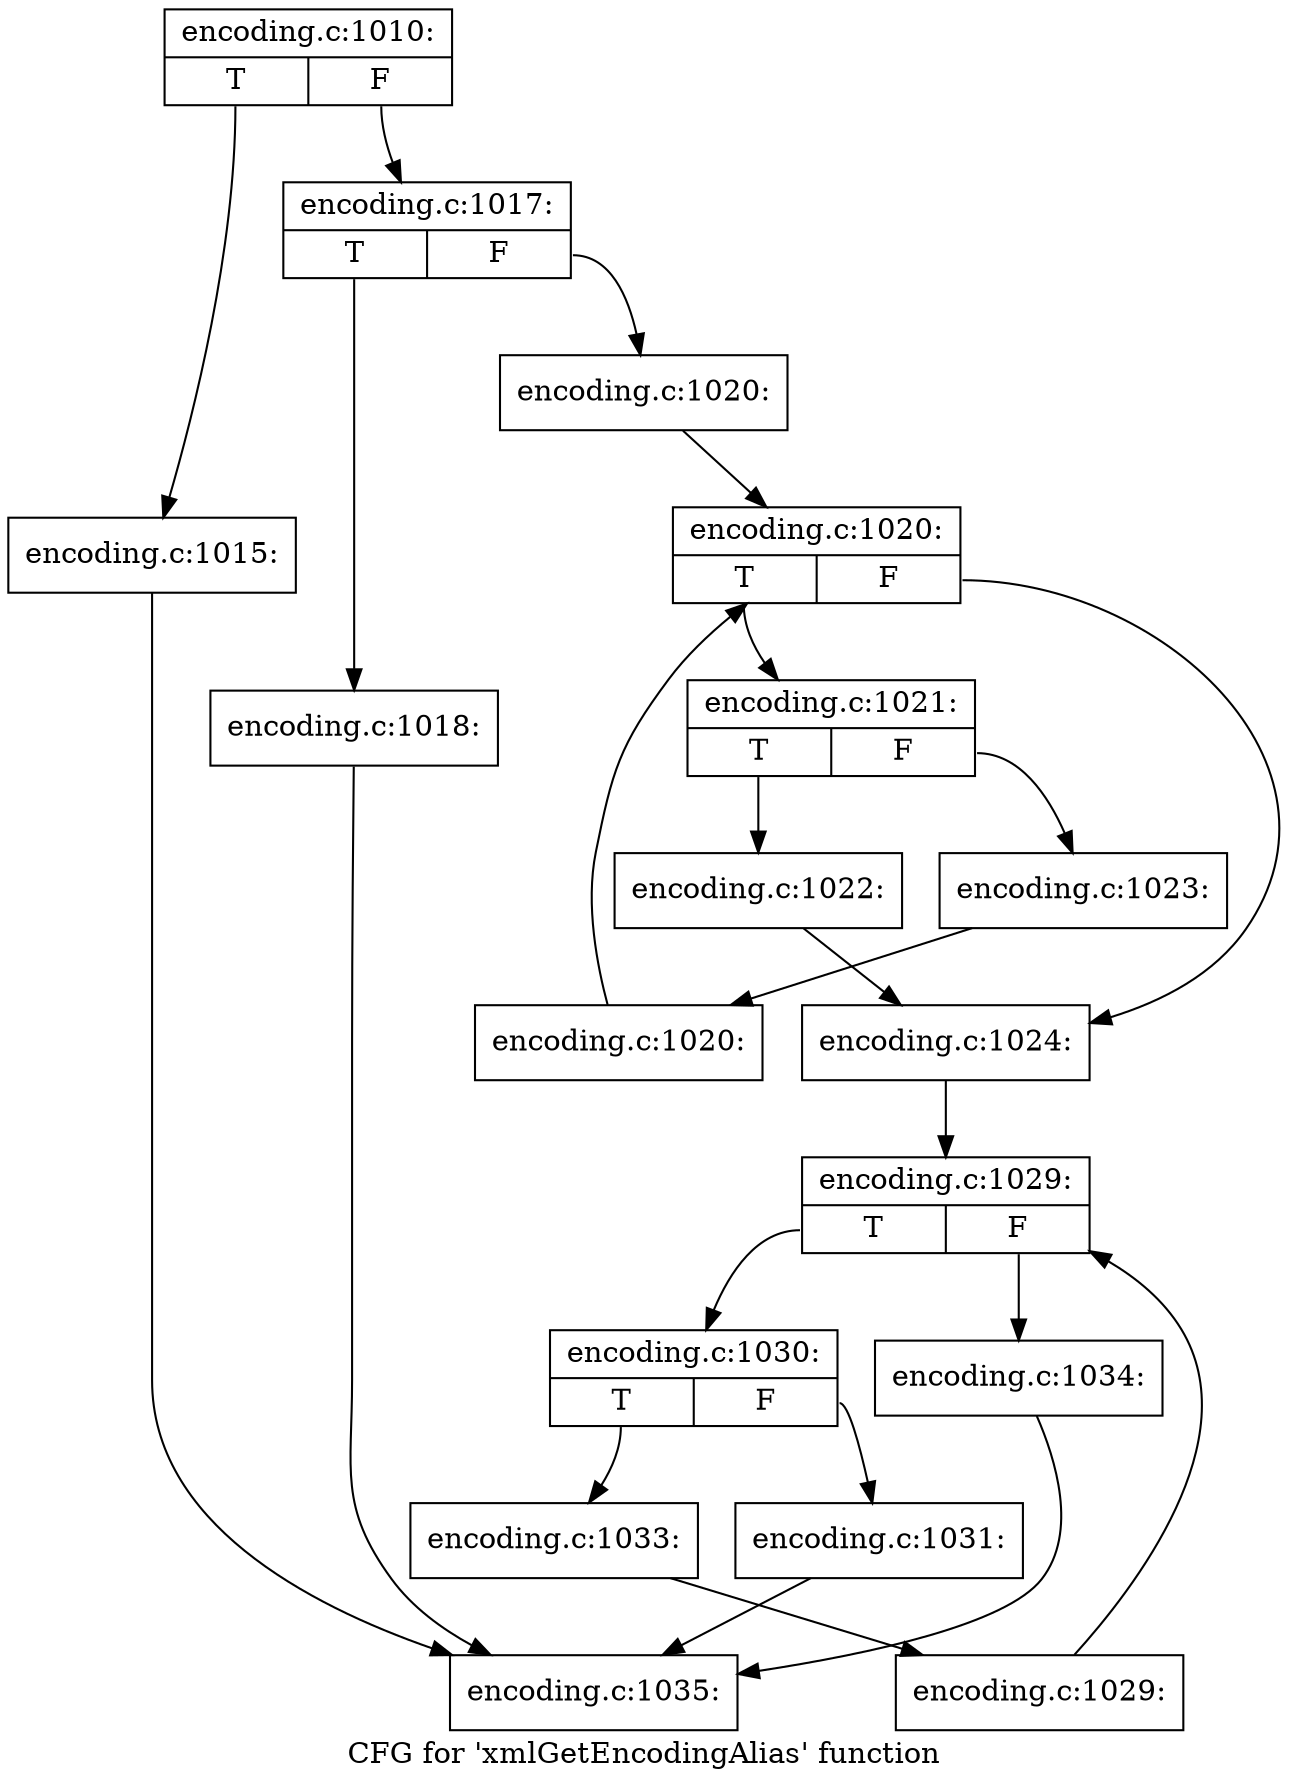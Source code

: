 digraph "CFG for 'xmlGetEncodingAlias' function" {
	label="CFG for 'xmlGetEncodingAlias' function";

	Node0x46341c0 [shape=record,label="{encoding.c:1010:|{<s0>T|<s1>F}}"];
	Node0x46341c0:s0 -> Node0x463b750;
	Node0x46341c0:s1 -> Node0x463b7a0;
	Node0x463b750 [shape=record,label="{encoding.c:1015:}"];
	Node0x463b750 -> Node0x463a4e0;
	Node0x463b7a0 [shape=record,label="{encoding.c:1017:|{<s0>T|<s1>F}}"];
	Node0x463b7a0:s0 -> Node0x463bc00;
	Node0x463b7a0:s1 -> Node0x463bc50;
	Node0x463bc00 [shape=record,label="{encoding.c:1018:}"];
	Node0x463bc00 -> Node0x463a4e0;
	Node0x463bc50 [shape=record,label="{encoding.c:1020:}"];
	Node0x463bc50 -> Node0x463c1e0;
	Node0x463c1e0 [shape=record,label="{encoding.c:1020:|{<s0>T|<s1>F}}"];
	Node0x463c1e0:s0 -> Node0x463c4c0;
	Node0x463c1e0:s1 -> Node0x463c040;
	Node0x463c4c0 [shape=record,label="{encoding.c:1021:|{<s0>T|<s1>F}}"];
	Node0x463c4c0:s0 -> Node0x463d080;
	Node0x463c4c0:s1 -> Node0x463d3b0;
	Node0x463d080 [shape=record,label="{encoding.c:1022:}"];
	Node0x463d080 -> Node0x463c040;
	Node0x463d3b0 [shape=record,label="{encoding.c:1023:}"];
	Node0x463d3b0 -> Node0x463c430;
	Node0x463c430 [shape=record,label="{encoding.c:1020:}"];
	Node0x463c430 -> Node0x463c1e0;
	Node0x463c040 [shape=record,label="{encoding.c:1024:}"];
	Node0x463c040 -> Node0x463e1c0;
	Node0x463e1c0 [shape=record,label="{encoding.c:1029:|{<s0>T|<s1>F}}"];
	Node0x463e1c0:s0 -> Node0x463e420;
	Node0x463e1c0:s1 -> Node0x463e060;
	Node0x463e420 [shape=record,label="{encoding.c:1030:|{<s0>T|<s1>F}}"];
	Node0x463e420:s0 -> Node0x463e790;
	Node0x463e420:s1 -> Node0x463e740;
	Node0x463e740 [shape=record,label="{encoding.c:1031:}"];
	Node0x463e740 -> Node0x463a4e0;
	Node0x463e790 [shape=record,label="{encoding.c:1033:}"];
	Node0x463e790 -> Node0x463e3d0;
	Node0x463e3d0 [shape=record,label="{encoding.c:1029:}"];
	Node0x463e3d0 -> Node0x463e1c0;
	Node0x463e060 [shape=record,label="{encoding.c:1034:}"];
	Node0x463e060 -> Node0x463a4e0;
	Node0x463a4e0 [shape=record,label="{encoding.c:1035:}"];
}
